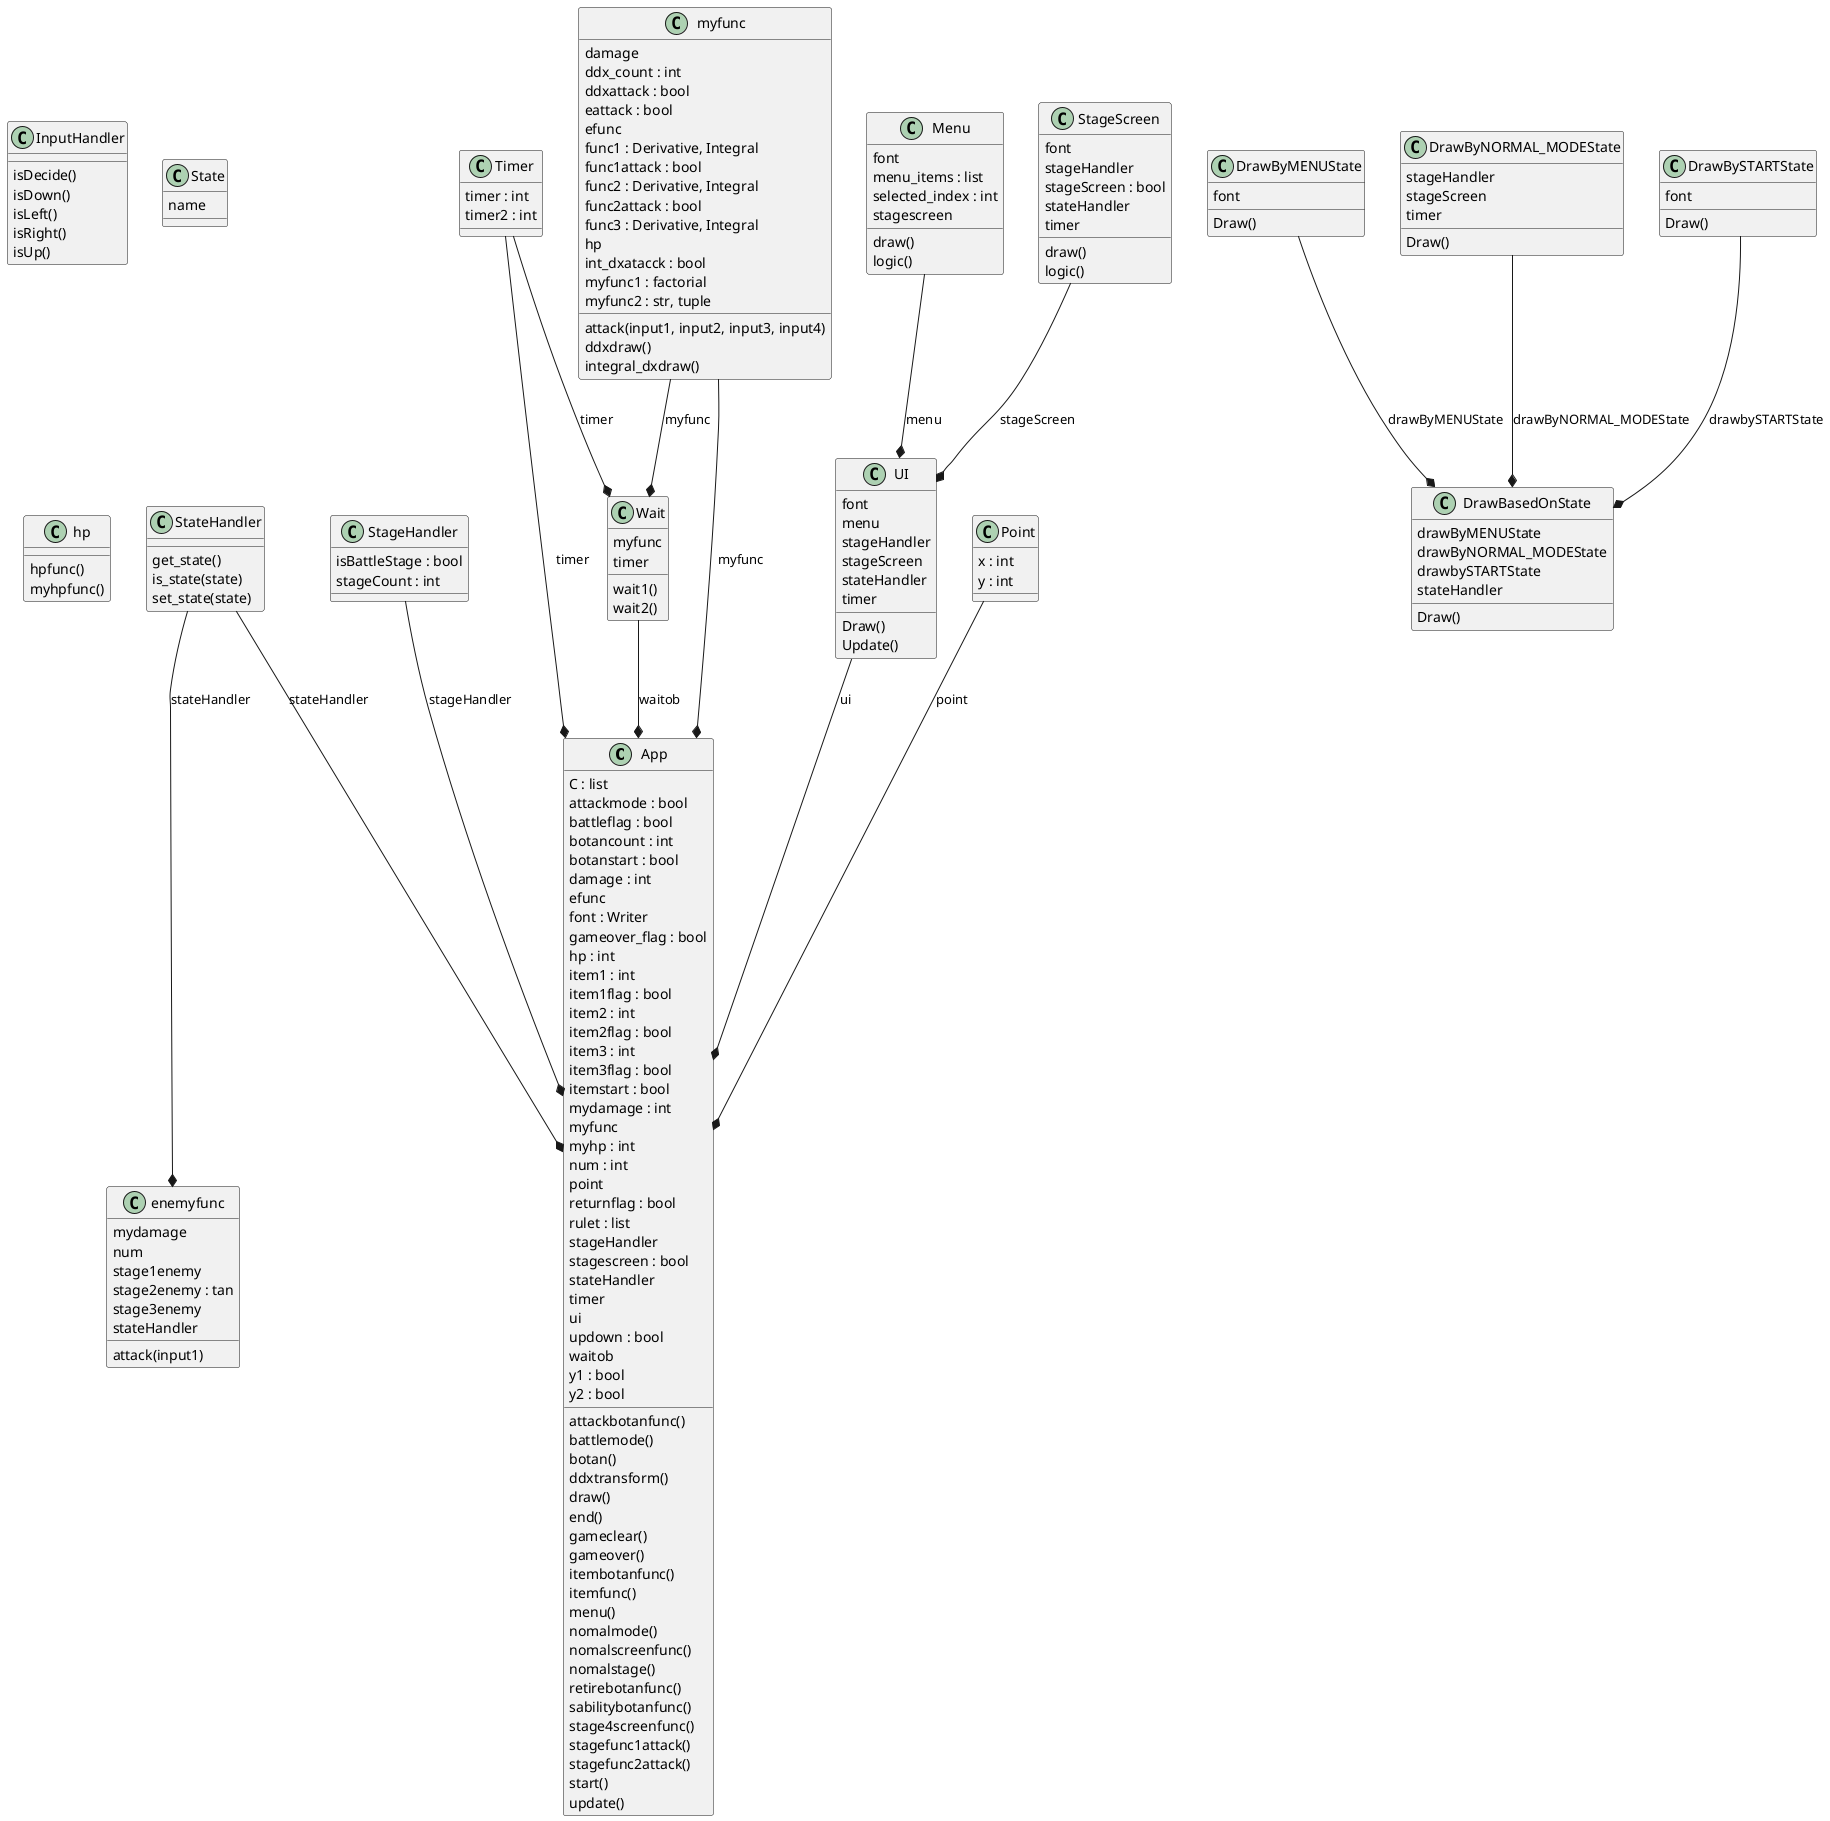 @startuml classes
set namespaceSeparator none
class "App" as main2.App {
  C : list
  attackmode : bool
  battleflag : bool
  botancount : int
  botanstart : bool
  damage : int
  efunc
  font : Writer
  gameover_flag : bool
  hp : int
  item1 : int
  item1flag : bool
  item2 : int
  item2flag : bool
  item3 : int
  item3flag : bool
  itemstart : bool
  mydamage : int
  myfunc
  myhp : int
  num : int
  point
  returnflag : bool
  rulet : list
  stageHandler
  stagescreen : bool
  stateHandler
  timer
  ui
  updown : bool
  waitob
  y1 : bool
  y2 : bool
  attackbotanfunc()
  battlemode()
  botan()
  ddxtransform()
  draw()
  end()
  gameclear()
  gameover()
  itembotanfunc()
  itemfunc()
  menu()
  nomalmode()
  nomalscreenfunc()
  nomalstage()
  retirebotanfunc()
  sabilitybotanfunc()
  stage4screenfunc()
  stagefunc1attack()
  stagefunc2attack()
  start()
  update()
}
class "DrawBasedOnState" as main2.DrawBasedOnState {
  drawByMENUState
  drawByNORMAL_MODEState
  drawbySTARTState
  stateHandler
  Draw()
}
class "DrawByMENUState" as main2.DrawByMENUState {
  font
  Draw()
}
class "DrawByNORMAL_MODEState" as main2.DrawByNORMAL_MODEState {
  stageHandler
  stageScreen
  timer
  Draw()
}
class "DrawBySTARTState" as main2.DrawBySTARTState {
  font
  Draw()
}
class "InputHandler" as main2.InputHandler {
  isDecide()
  isDown()
  isLeft()
  isRight()
  isUp()
}
class "Menu" as main2.UI.Menu {
  font
  menu_items : list
  selected_index : int
  stagescreen
  draw()
  logic()
}
class "Point" as main2.Point {
  x : int
  y : int
}
class "StageHandler" as main2.StageHandler {
  isBattleStage : bool
  stageCount : int
}
class "StageScreen" as main2.UI.StageScreen {
  font
  stageHandler
  stageScreen : bool
  stateHandler
  timer
  draw()
  logic()
}
class "State" as main2.State {
  name
}
class "StateHandler" as main2.StateHandler {
  get_state()
  is_state(state)
  set_state(state)
}
class "Timer" as main2.Timer {
  timer : int
  timer2 : int
}
class "UI" as main2.UI {
  font
  menu
  stageHandler
  stageScreen
  stateHandler
  timer
  Draw()
  Update()
}
class "Wait" as main2.Wait {
  myfunc
  timer
  wait1()
  wait2()
}
class "enemyfunc" as main2.enemyfunc {
  mydamage
  num
  stage1enemy
  stage2enemy : tan
  stage3enemy
  stateHandler
  attack(input1)
}
class "hp" as main2.hp {
  hpfunc()
  myhpfunc()
}
class "myfunc" as main2.myfunc {
  damage
  ddx_count : int
  ddxattack : bool
  eattack : bool
  efunc
  func1 : Derivative, Integral
  func1attack : bool
  func2 : Derivative, Integral
  func2attack : bool
  func3 : Derivative, Integral
  hp
  int_dxatacck : bool
  myfunc1 : factorial
  myfunc2 : str, tuple
  attack(input1, input2, input3, input4)
  ddxdraw()
  integral_dxdraw()
}
main2.DrawByMENUState --* main2.DrawBasedOnState : drawByMENUState
main2.DrawByNORMAL_MODEState --* main2.DrawBasedOnState : drawByNORMAL_MODEState
main2.DrawBySTARTState --* main2.DrawBasedOnState : drawbySTARTState
main2.Point --* main2.App : point
main2.StageHandler --* main2.App : stageHandler
main2.StateHandler --* main2.App : stateHandler
main2.StateHandler --* main2.enemyfunc : stateHandler
main2.Timer --* main2.App : timer
main2.Timer --* main2.Wait : timer
main2.UI --* main2.App : ui
main2.UI.Menu --* main2.UI : menu
main2.UI.StageScreen --* main2.UI : stageScreen
main2.Wait --* main2.App : waitob
main2.myfunc --* main2.App : myfunc
main2.myfunc --* main2.Wait : myfunc
@enduml
